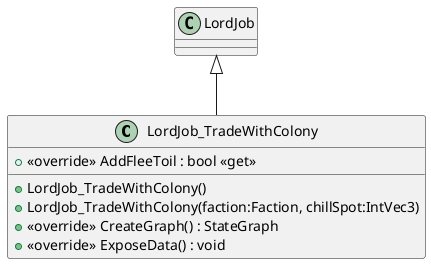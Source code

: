 @startuml
class LordJob_TradeWithColony {
    + <<override>> AddFleeToil : bool <<get>>
    + LordJob_TradeWithColony()
    + LordJob_TradeWithColony(faction:Faction, chillSpot:IntVec3)
    + <<override>> CreateGraph() : StateGraph
    + <<override>> ExposeData() : void
}
LordJob <|-- LordJob_TradeWithColony
@enduml
